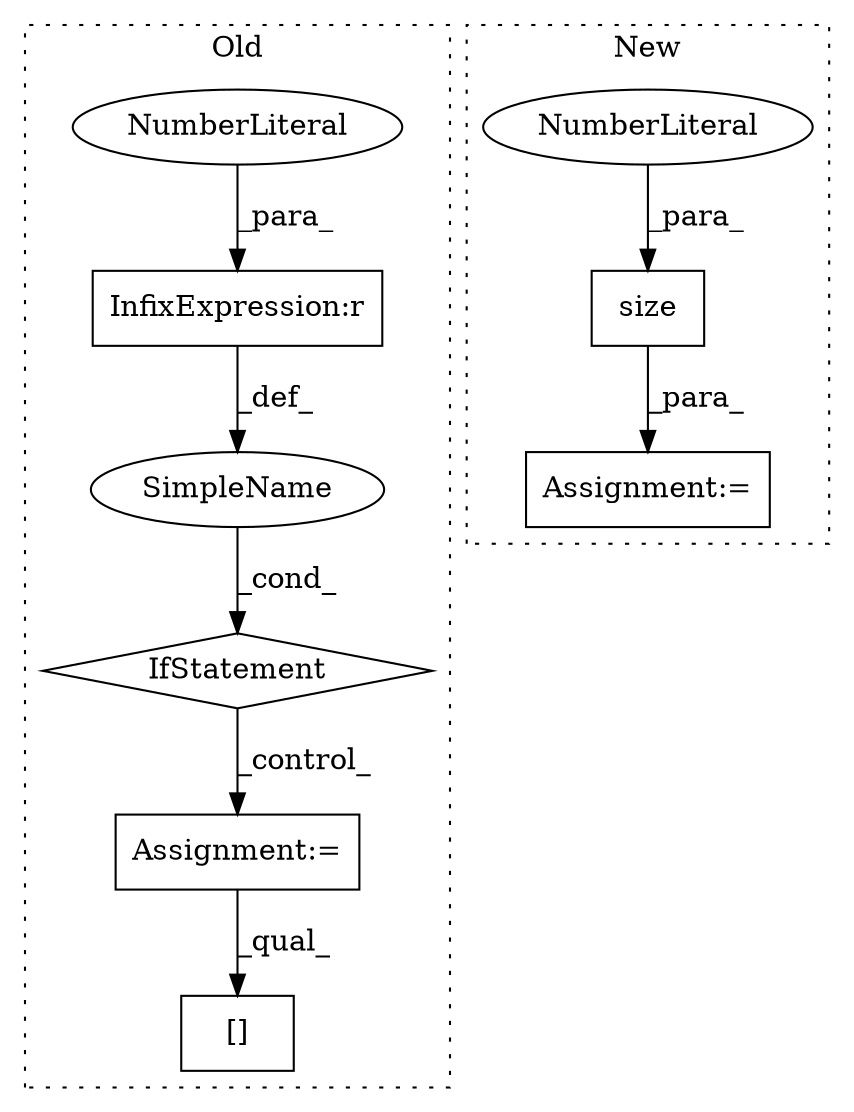 digraph G {
subgraph cluster0 {
1 [label="IfStatement" a="25" s="3301,3333" l="4,2" shape="diamond"];
4 [label="InfixExpression:r" a="27" s="3327" l="3" shape="box"];
6 [label="Assignment:=" a="7" s="3433" l="1" shape="box"];
7 [label="SimpleName" a="42" s="" l="" shape="ellipse"];
8 [label="[]" a="2" s="3718,3766" l="10,1" shape="box"];
9 [label="NumberLiteral" a="34" s="3330" l="3" shape="ellipse"];
label = "Old";
style="dotted";
}
subgraph cluster1 {
2 [label="size" a="32" s="3512,3518" l="5,1" shape="box"];
3 [label="Assignment:=" a="7" s="3430" l="1" shape="box"];
5 [label="NumberLiteral" a="34" s="3517" l="1" shape="ellipse"];
label = "New";
style="dotted";
}
1 -> 6 [label="_control_"];
2 -> 3 [label="_para_"];
4 -> 7 [label="_def_"];
5 -> 2 [label="_para_"];
6 -> 8 [label="_qual_"];
7 -> 1 [label="_cond_"];
9 -> 4 [label="_para_"];
}